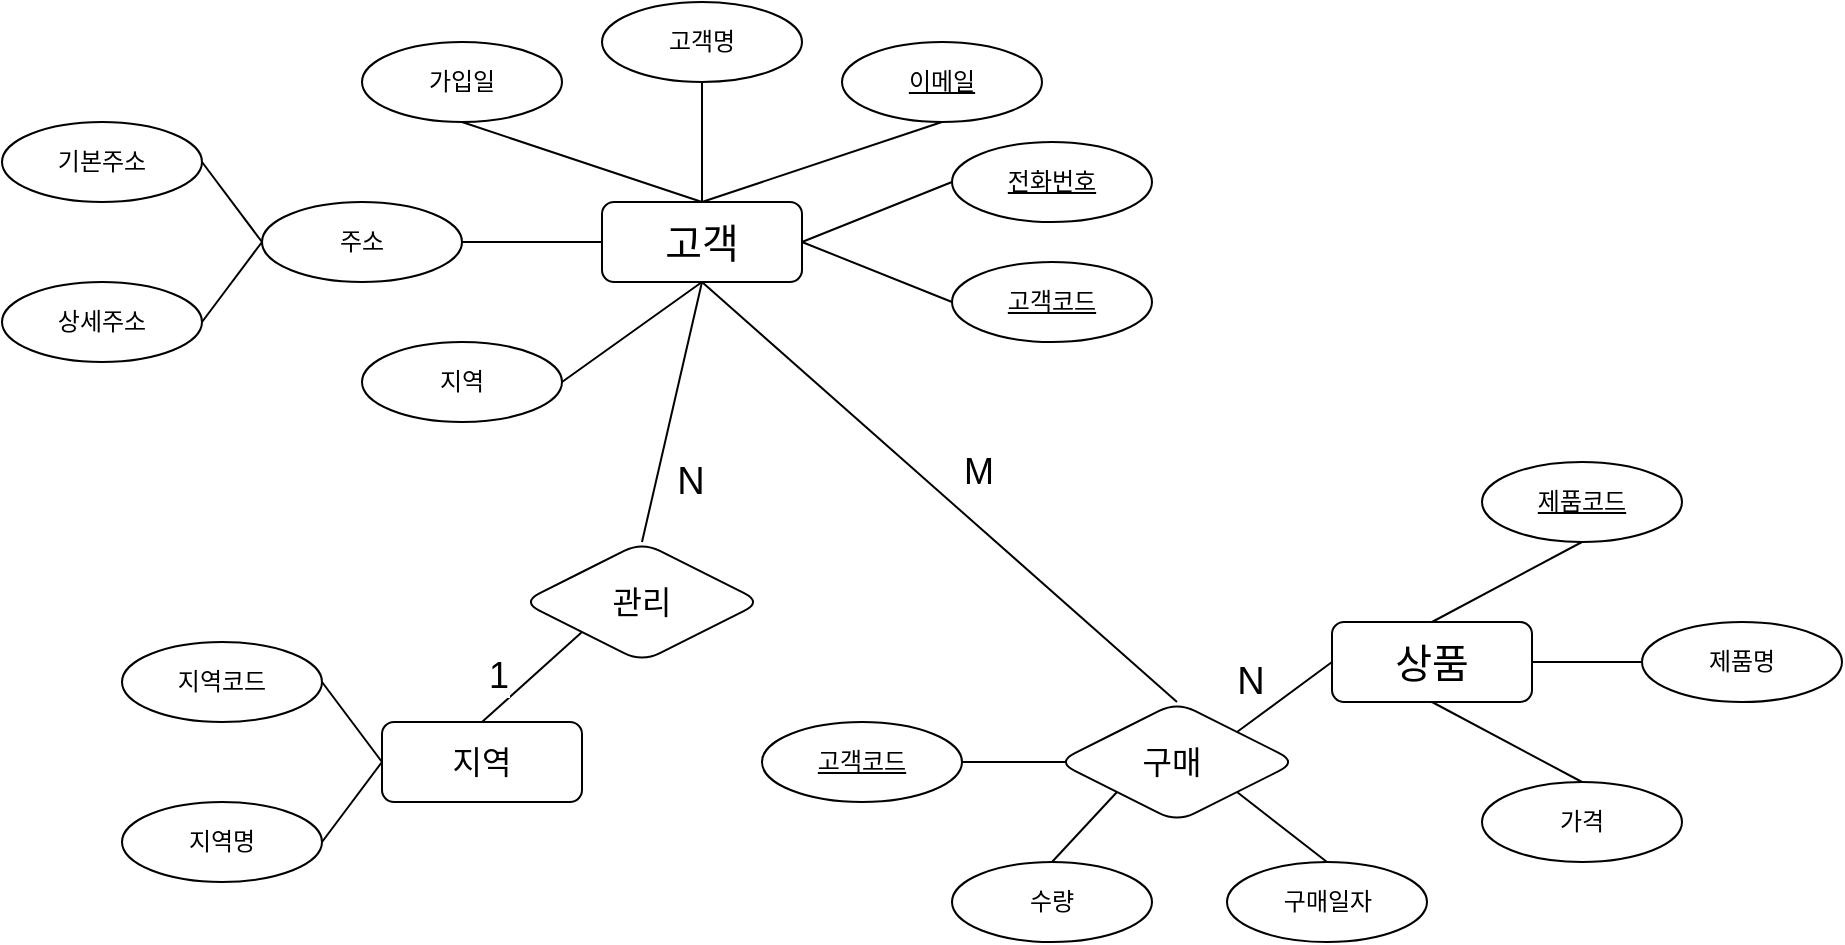 <mxfile version="24.2.1" type="github" pages="2">
  <diagram name="페이지-1" id="UVEq_qWep4c0KGpZ7eX5">
    <mxGraphModel dx="1949" dy="1103" grid="1" gridSize="10" guides="1" tooltips="1" connect="1" arrows="1" fold="1" page="0" pageScale="1" pageWidth="1169" pageHeight="827" math="0" shadow="0">
      <root>
        <mxCell id="0" />
        <mxCell id="1" parent="0" />
        <mxCell id="rw28BccEqNKZG3ZYOipv-1" value="고객" style="whiteSpace=wrap;html=1;align=center;fontSize=20;rounded=1;" vertex="1" parent="1">
          <mxGeometry x="-140" y="-60" width="100" height="40" as="geometry" />
        </mxCell>
        <mxCell id="rw28BccEqNKZG3ZYOipv-2" value="전화번호" style="ellipse;whiteSpace=wrap;html=1;align=center;fontStyle=4;rounded=1;" vertex="1" parent="1">
          <mxGeometry x="35" y="-90" width="100" height="40" as="geometry" />
        </mxCell>
        <mxCell id="rw28BccEqNKZG3ZYOipv-3" value="이메일" style="ellipse;whiteSpace=wrap;html=1;align=center;fontStyle=4;rounded=1;" vertex="1" parent="1">
          <mxGeometry x="-20" y="-140" width="100" height="40" as="geometry" />
        </mxCell>
        <mxCell id="rw28BccEqNKZG3ZYOipv-4" value="고객코드" style="ellipse;whiteSpace=wrap;html=1;align=center;fontStyle=4;rounded=1;" vertex="1" parent="1">
          <mxGeometry x="35" y="-30" width="100" height="40" as="geometry" />
        </mxCell>
        <mxCell id="rw28BccEqNKZG3ZYOipv-5" value="지역" style="ellipse;whiteSpace=wrap;html=1;align=center;rounded=1;" vertex="1" parent="1">
          <mxGeometry x="-260" y="10" width="100" height="40" as="geometry" />
        </mxCell>
        <mxCell id="rw28BccEqNKZG3ZYOipv-6" value="주소" style="ellipse;whiteSpace=wrap;html=1;align=center;rounded=1;" vertex="1" parent="1">
          <mxGeometry x="-310" y="-60" width="100" height="40" as="geometry" />
        </mxCell>
        <mxCell id="rw28BccEqNKZG3ZYOipv-7" value="고객명&lt;span style=&quot;color: rgba(0, 0, 0, 0); font-family: monospace; font-size: 0px; text-align: start; text-wrap: nowrap;&quot;&gt;%3CmxGraphModel%3E%3Croot%3E%3CmxCell%20id%3D%220%22%2F%3E%3CmxCell%20id%3D%221%22%20parent%3D%220%22%2F%3E%3CmxCell%20id%3D%222%22%20value%3D%22%EA%B3%A0%EA%B0%9D%EC%BD%94%EB%93%9C%22%20style%3D%22ellipse%3BwhiteSpace%3Dwrap%3Bhtml%3D1%3Balign%3Dcenter%3BfontStyle%3D4%3B%22%20vertex%3D%221%22%20parent%3D%221%22%3E%3CmxGeometry%20x%3D%22480%22%20y%3D%22320%22%20width%3D%22100%22%20height%3D%2240%22%20as%3D%22geometry%22%2F%3E%3C%2FmxCell%3E%3C%2Froot%3E%3C%2FmxGraphModel%3E&lt;/span&gt;" style="ellipse;whiteSpace=wrap;html=1;align=center;rounded=1;" vertex="1" parent="1">
          <mxGeometry x="-140" y="-160" width="100" height="40" as="geometry" />
        </mxCell>
        <mxCell id="rw28BccEqNKZG3ZYOipv-8" value="가입일" style="ellipse;whiteSpace=wrap;html=1;align=center;rounded=1;" vertex="1" parent="1">
          <mxGeometry x="-260" y="-140" width="100" height="40" as="geometry" />
        </mxCell>
        <mxCell id="rw28BccEqNKZG3ZYOipv-9" value="상세주소" style="ellipse;whiteSpace=wrap;html=1;align=center;rounded=1;" vertex="1" parent="1">
          <mxGeometry x="-440" y="-20" width="100" height="40" as="geometry" />
        </mxCell>
        <mxCell id="rw28BccEqNKZG3ZYOipv-10" value="기본주소" style="ellipse;whiteSpace=wrap;html=1;align=center;rounded=1;" vertex="1" parent="1">
          <mxGeometry x="-440" y="-100" width="100" height="40" as="geometry" />
        </mxCell>
        <mxCell id="rw28BccEqNKZG3ZYOipv-11" value="" style="endArrow=none;html=1;rounded=1;entryX=1;entryY=0.5;entryDx=0;entryDy=0;exitX=0;exitY=0.5;exitDx=0;exitDy=0;" edge="1" parent="1" source="rw28BccEqNKZG3ZYOipv-4" target="rw28BccEqNKZG3ZYOipv-1">
          <mxGeometry relative="1" as="geometry">
            <mxPoint x="-90" y="30" as="sourcePoint" />
            <mxPoint x="70" y="30" as="targetPoint" />
          </mxGeometry>
        </mxCell>
        <mxCell id="rw28BccEqNKZG3ZYOipv-12" value="" style="endArrow=none;html=1;rounded=1;entryX=1;entryY=0.5;entryDx=0;entryDy=0;exitX=0;exitY=0.5;exitDx=0;exitDy=0;" edge="1" parent="1" source="rw28BccEqNKZG3ZYOipv-2" target="rw28BccEqNKZG3ZYOipv-1">
          <mxGeometry relative="1" as="geometry">
            <mxPoint x="84" y="5" as="sourcePoint" />
            <mxPoint x="-40" y="-50" as="targetPoint" />
          </mxGeometry>
        </mxCell>
        <mxCell id="rw28BccEqNKZG3ZYOipv-13" value="" style="endArrow=none;html=1;rounded=1;entryX=0.5;entryY=0;entryDx=0;entryDy=0;exitX=0.5;exitY=1;exitDx=0;exitDy=0;" edge="1" parent="1" source="rw28BccEqNKZG3ZYOipv-3" target="rw28BccEqNKZG3ZYOipv-1">
          <mxGeometry relative="1" as="geometry">
            <mxPoint x="20" y="-72.5" as="sourcePoint" />
            <mxPoint x="-104" y="-127.5" as="targetPoint" />
          </mxGeometry>
        </mxCell>
        <mxCell id="rw28BccEqNKZG3ZYOipv-14" value="" style="endArrow=none;html=1;rounded=1;exitX=0.5;exitY=1;exitDx=0;exitDy=0;" edge="1" parent="1" source="rw28BccEqNKZG3ZYOipv-8">
          <mxGeometry relative="1" as="geometry">
            <mxPoint x="-194" y="-90" as="sourcePoint" />
            <mxPoint x="-90" y="-60" as="targetPoint" />
            <Array as="points" />
          </mxGeometry>
        </mxCell>
        <mxCell id="rw28BccEqNKZG3ZYOipv-15" value="" style="endArrow=none;html=1;rounded=1;entryX=0.5;entryY=0;entryDx=0;entryDy=0;" edge="1" parent="1" source="rw28BccEqNKZG3ZYOipv-7" target="rw28BccEqNKZG3ZYOipv-1">
          <mxGeometry relative="1" as="geometry">
            <mxPoint x="-154" y="-180" as="sourcePoint" />
            <mxPoint x="-180" y="-70" as="targetPoint" />
          </mxGeometry>
        </mxCell>
        <mxCell id="rw28BccEqNKZG3ZYOipv-16" value="" style="endArrow=none;html=1;rounded=1;exitX=0;exitY=0.5;exitDx=0;exitDy=0;entryX=1;entryY=0.5;entryDx=0;entryDy=0;" edge="1" parent="1" source="rw28BccEqNKZG3ZYOipv-6" target="rw28BccEqNKZG3ZYOipv-10">
          <mxGeometry relative="1" as="geometry">
            <mxPoint x="-289" y="40" as="sourcePoint" />
            <mxPoint x="-360" y="-66" as="targetPoint" />
          </mxGeometry>
        </mxCell>
        <mxCell id="rw28BccEqNKZG3ZYOipv-17" value="" style="endArrow=none;html=1;rounded=1;entryX=0;entryY=0.5;entryDx=0;entryDy=0;exitX=1;exitY=0.5;exitDx=0;exitDy=0;" edge="1" parent="1" source="rw28BccEqNKZG3ZYOipv-6" target="rw28BccEqNKZG3ZYOipv-1">
          <mxGeometry relative="1" as="geometry">
            <mxPoint x="55" y="76" as="sourcePoint" />
            <mxPoint x="-16" y="-30" as="targetPoint" />
          </mxGeometry>
        </mxCell>
        <mxCell id="rw28BccEqNKZG3ZYOipv-18" value="" style="endArrow=none;html=1;rounded=1;entryX=0.5;entryY=1;entryDx=0;entryDy=0;exitX=1;exitY=0.5;exitDx=0;exitDy=0;" edge="1" parent="1" source="rw28BccEqNKZG3ZYOipv-5" target="rw28BccEqNKZG3ZYOipv-1">
          <mxGeometry relative="1" as="geometry">
            <mxPoint x="-79" y="126" as="sourcePoint" />
            <mxPoint x="-150" y="20" as="targetPoint" />
          </mxGeometry>
        </mxCell>
        <mxCell id="rw28BccEqNKZG3ZYOipv-19" value="" style="endArrow=none;html=1;rounded=1;entryX=1;entryY=0.5;entryDx=0;entryDy=0;exitX=0;exitY=0.5;exitDx=0;exitDy=0;" edge="1" parent="1" source="rw28BccEqNKZG3ZYOipv-6" target="rw28BccEqNKZG3ZYOipv-9">
          <mxGeometry relative="1" as="geometry">
            <mxPoint x="-310" y="34" as="sourcePoint" />
            <mxPoint x="-358" as="targetPoint" />
          </mxGeometry>
        </mxCell>
        <mxCell id="rw28BccEqNKZG3ZYOipv-20" value="지역" style="whiteSpace=wrap;html=1;align=center;fontSize=16;rounded=1;" vertex="1" parent="1">
          <mxGeometry x="-250" y="200" width="100" height="40" as="geometry" />
        </mxCell>
        <mxCell id="rw28BccEqNKZG3ZYOipv-21" value="지역코드" style="ellipse;whiteSpace=wrap;html=1;align=center;rounded=1;" vertex="1" parent="1">
          <mxGeometry x="-380" y="160" width="100" height="40" as="geometry" />
        </mxCell>
        <mxCell id="rw28BccEqNKZG3ZYOipv-22" value="지역명" style="ellipse;whiteSpace=wrap;html=1;align=center;rounded=1;" vertex="1" parent="1">
          <mxGeometry x="-380" y="240" width="100" height="40" as="geometry" />
        </mxCell>
        <mxCell id="rw28BccEqNKZG3ZYOipv-23" value="상품" style="whiteSpace=wrap;html=1;align=center;fontSize=20;rounded=1;" vertex="1" parent="1">
          <mxGeometry x="225" y="150" width="100" height="40" as="geometry" />
        </mxCell>
        <mxCell id="rw28BccEqNKZG3ZYOipv-24" value="" style="endArrow=none;html=1;rounded=1;exitX=0;exitY=0.5;exitDx=0;exitDy=0;entryX=1;entryY=0.5;entryDx=0;entryDy=0;" edge="1" parent="1" source="rw28BccEqNKZG3ZYOipv-20" target="rw28BccEqNKZG3ZYOipv-22">
          <mxGeometry relative="1" as="geometry">
            <mxPoint x="-286" y="105" as="sourcePoint" />
            <mxPoint x="-339" y="72" as="targetPoint" />
          </mxGeometry>
        </mxCell>
        <mxCell id="rw28BccEqNKZG3ZYOipv-25" value="" style="endArrow=none;html=1;rounded=1;exitX=0;exitY=0.5;exitDx=0;exitDy=0;entryX=1;entryY=0.5;entryDx=0;entryDy=0;" edge="1" parent="1" source="rw28BccEqNKZG3ZYOipv-20" target="rw28BccEqNKZG3ZYOipv-21">
          <mxGeometry relative="1" as="geometry">
            <mxPoint x="-219.5" y="245" as="sourcePoint" />
            <mxPoint x="-272.5" y="212" as="targetPoint" />
          </mxGeometry>
        </mxCell>
        <mxCell id="rw28BccEqNKZG3ZYOipv-26" value="제품코드" style="ellipse;whiteSpace=wrap;html=1;align=center;fontStyle=4;rounded=1;" vertex="1" parent="1">
          <mxGeometry x="300" y="70" width="100" height="40" as="geometry" />
        </mxCell>
        <mxCell id="rw28BccEqNKZG3ZYOipv-27" value="가격" style="ellipse;whiteSpace=wrap;html=1;align=center;rounded=1;" vertex="1" parent="1">
          <mxGeometry x="300" y="230" width="100" height="40" as="geometry" />
        </mxCell>
        <mxCell id="rw28BccEqNKZG3ZYOipv-28" value="제품명" style="ellipse;whiteSpace=wrap;html=1;align=center;rounded=1;" vertex="1" parent="1">
          <mxGeometry x="380" y="150" width="100" height="40" as="geometry" />
        </mxCell>
        <mxCell id="rw28BccEqNKZG3ZYOipv-29" value="" style="endArrow=none;html=1;rounded=1;entryX=0.5;entryY=0;entryDx=0;entryDy=0;exitX=0.5;exitY=1;exitDx=0;exitDy=0;" edge="1" parent="1" source="rw28BccEqNKZG3ZYOipv-26" target="rw28BccEqNKZG3ZYOipv-23">
          <mxGeometry relative="1" as="geometry">
            <mxPoint x="60" y="-36" as="sourcePoint" />
            <mxPoint x="-26" y="-20" as="targetPoint" />
          </mxGeometry>
        </mxCell>
        <mxCell id="rw28BccEqNKZG3ZYOipv-30" value="" style="endArrow=none;html=1;rounded=1;exitX=0.5;exitY=1;exitDx=0;exitDy=0;entryX=0.5;entryY=0;entryDx=0;entryDy=0;" edge="1" parent="1" source="rw28BccEqNKZG3ZYOipv-23" target="rw28BccEqNKZG3ZYOipv-27">
          <mxGeometry relative="1" as="geometry">
            <mxPoint x="70" y="-26" as="sourcePoint" />
            <mxPoint x="-16" y="-10" as="targetPoint" />
          </mxGeometry>
        </mxCell>
        <mxCell id="rw28BccEqNKZG3ZYOipv-31" value="" style="endArrow=none;html=1;rounded=1;entryX=1;entryY=0.5;entryDx=0;entryDy=0;exitX=0;exitY=0.5;exitDx=0;exitDy=0;" edge="1" parent="1" source="rw28BccEqNKZG3ZYOipv-28" target="rw28BccEqNKZG3ZYOipv-23">
          <mxGeometry relative="1" as="geometry">
            <mxPoint x="166" y="52" as="sourcePoint" />
            <mxPoint x="80" y="68" as="targetPoint" />
          </mxGeometry>
        </mxCell>
        <mxCell id="rw28BccEqNKZG3ZYOipv-32" value="구매&lt;span style=&quot;white-space: pre; font-size: 16px;&quot;&gt;&#x9;&lt;/span&gt;" style="shape=rhombus;perimeter=rhombusPerimeter;whiteSpace=wrap;html=1;align=center;fontSize=16;rounded=1;" vertex="1" parent="1">
          <mxGeometry x="87.5" y="190" width="120" height="60" as="geometry" />
        </mxCell>
        <mxCell id="rw28BccEqNKZG3ZYOipv-33" value="구매일자" style="ellipse;whiteSpace=wrap;html=1;align=center;rounded=1;" vertex="1" parent="1">
          <mxGeometry x="172.5" y="270" width="100" height="40" as="geometry" />
        </mxCell>
        <mxCell id="rw28BccEqNKZG3ZYOipv-34" value="수량" style="ellipse;whiteSpace=wrap;html=1;align=center;rounded=1;" vertex="1" parent="1">
          <mxGeometry x="35" y="270" width="100" height="40" as="geometry" />
        </mxCell>
        <mxCell id="rw28BccEqNKZG3ZYOipv-35" value="" style="endArrow=none;html=1;rounded=1;entryX=1;entryY=1;entryDx=0;entryDy=0;" edge="1" parent="1" target="rw28BccEqNKZG3ZYOipv-32">
          <mxGeometry relative="1" as="geometry">
            <mxPoint x="222.5" y="270" as="sourcePoint" />
            <mxPoint x="6.5" y="100" as="targetPoint" />
          </mxGeometry>
        </mxCell>
        <mxCell id="rw28BccEqNKZG3ZYOipv-36" value="" style="endArrow=none;html=1;rounded=1;entryX=0;entryY=1;entryDx=0;entryDy=0;exitX=0.5;exitY=0;exitDx=0;exitDy=0;" edge="1" parent="1" source="rw28BccEqNKZG3ZYOipv-34" target="rw28BccEqNKZG3ZYOipv-32">
          <mxGeometry relative="1" as="geometry">
            <mxPoint x="-52.5" y="180" as="sourcePoint" />
            <mxPoint x="16.5" y="110" as="targetPoint" />
          </mxGeometry>
        </mxCell>
        <mxCell id="rw28BccEqNKZG3ZYOipv-37" value="" style="endArrow=none;html=1;rounded=1;entryX=0;entryY=0.5;entryDx=0;entryDy=0;exitX=1;exitY=0;exitDx=0;exitDy=0;" edge="1" parent="1" source="rw28BccEqNKZG3ZYOipv-32" target="rw28BccEqNKZG3ZYOipv-23">
          <mxGeometry relative="1" as="geometry">
            <mxPoint x="-170" y="70" as="sourcePoint" />
            <mxPoint x="-101" as="targetPoint" />
            <Array as="points" />
          </mxGeometry>
        </mxCell>
        <mxCell id="rw28BccEqNKZG3ZYOipv-38" value="N" style="edgeLabel;html=1;align=center;verticalAlign=middle;resizable=0;points=[];fontSize=19;rounded=1;" vertex="1" connectable="0" parent="rw28BccEqNKZG3ZYOipv-37">
          <mxGeometry x="0.007" y="-3" relative="1" as="geometry">
            <mxPoint x="-19" y="-10" as="offset" />
          </mxGeometry>
        </mxCell>
        <mxCell id="rw28BccEqNKZG3ZYOipv-39" value="" style="endArrow=none;html=1;rounded=1;entryX=0.5;entryY=1;entryDx=0;entryDy=0;exitX=0.5;exitY=0;exitDx=0;exitDy=0;" edge="1" parent="1" source="rw28BccEqNKZG3ZYOipv-32" target="rw28BccEqNKZG3ZYOipv-1">
          <mxGeometry relative="1" as="geometry">
            <mxPoint x="100" y="180" as="sourcePoint" />
            <mxPoint x="-101" as="targetPoint" />
          </mxGeometry>
        </mxCell>
        <mxCell id="rw28BccEqNKZG3ZYOipv-40" value="M" style="edgeLabel;html=1;align=center;verticalAlign=middle;resizable=0;points=[];fontSize=18;rounded=1;" vertex="1" connectable="0" parent="rw28BccEqNKZG3ZYOipv-39">
          <mxGeometry x="-0.153" y="-1" relative="1" as="geometry">
            <mxPoint y="-25" as="offset" />
          </mxGeometry>
        </mxCell>
        <mxCell id="rw28BccEqNKZG3ZYOipv-41" value="고객코드" style="ellipse;whiteSpace=wrap;html=1;align=center;fontStyle=4;rounded=1;" vertex="1" parent="1">
          <mxGeometry x="-60" y="200" width="100" height="40" as="geometry" />
        </mxCell>
        <mxCell id="rw28BccEqNKZG3ZYOipv-42" value="" style="endArrow=none;html=1;rounded=1;entryX=1;entryY=0.5;entryDx=0;entryDy=0;exitX=0.034;exitY=0.499;exitDx=0;exitDy=0;exitPerimeter=0;" edge="1" parent="1" source="rw28BccEqNKZG3ZYOipv-32" target="rw28BccEqNKZG3ZYOipv-41">
          <mxGeometry relative="1" as="geometry">
            <mxPoint x="147.5" y="200" as="sourcePoint" />
            <mxPoint x="81.5" y="100" as="targetPoint" />
            <Array as="points">
              <mxPoint x="70" y="220" />
            </Array>
          </mxGeometry>
        </mxCell>
        <mxCell id="rw28BccEqNKZG3ZYOipv-43" value="관리" style="shape=rhombus;perimeter=rhombusPerimeter;whiteSpace=wrap;html=1;align=center;fontSize=16;rounded=1;" vertex="1" parent="1">
          <mxGeometry x="-180" y="110" width="120" height="60" as="geometry" />
        </mxCell>
        <mxCell id="rw28BccEqNKZG3ZYOipv-44" value="" style="endArrow=none;html=1;rounded=1;exitX=0;exitY=1;exitDx=0;exitDy=0;entryX=0.5;entryY=0;entryDx=0;entryDy=0;" edge="1" parent="1" source="rw28BccEqNKZG3ZYOipv-43" target="rw28BccEqNKZG3ZYOipv-20">
          <mxGeometry relative="1" as="geometry">
            <mxPoint x="-226" y="255" as="sourcePoint" />
            <mxPoint x="-256" y="235" as="targetPoint" />
          </mxGeometry>
        </mxCell>
        <mxCell id="rw28BccEqNKZG3ZYOipv-45" value="1" style="edgeLabel;html=1;align=center;verticalAlign=middle;resizable=0;points=[];fontSize=18;rounded=1;" vertex="1" connectable="0" parent="rw28BccEqNKZG3ZYOipv-44">
          <mxGeometry x="-0.074" y="1" relative="1" as="geometry">
            <mxPoint x="-20" as="offset" />
          </mxGeometry>
        </mxCell>
        <mxCell id="rw28BccEqNKZG3ZYOipv-46" value="" style="endArrow=none;html=1;rounded=1;exitX=0.5;exitY=0;exitDx=0;exitDy=0;entryX=0.5;entryY=1;entryDx=0;entryDy=0;" edge="1" parent="1" source="rw28BccEqNKZG3ZYOipv-43" target="rw28BccEqNKZG3ZYOipv-1">
          <mxGeometry relative="1" as="geometry">
            <mxPoint x="-216" y="265" as="sourcePoint" />
            <mxPoint x="-246" y="245" as="targetPoint" />
          </mxGeometry>
        </mxCell>
        <mxCell id="rw28BccEqNKZG3ZYOipv-47" value="N" style="edgeLabel;html=1;align=center;verticalAlign=middle;resizable=0;points=[];fontSize=19;rounded=1;" vertex="1" connectable="0" parent="1">
          <mxGeometry x="159.998" y="140.005" as="geometry">
            <mxPoint x="-256" y="-60" as="offset" />
          </mxGeometry>
        </mxCell>
      </root>
    </mxGraphModel>
  </diagram>
  <diagram id="T2_cPlrpPIn90nVImykJ" name="페이지-2">
    <mxGraphModel dx="2019" dy="843" grid="1" gridSize="10" guides="1" tooltips="1" connect="1" arrows="1" fold="1" page="0" pageScale="1" pageWidth="1169" pageHeight="827" math="0" shadow="0">
      <root>
        <mxCell id="0" />
        <mxCell id="1" parent="0" />
        <mxCell id="D-gZZ9_TKAT3BOh9zL9Q-1" value="고객" style="shape=table;startSize=30;container=1;collapsible=1;childLayout=tableLayout;fixedRows=1;rowLines=0;fontStyle=1;align=center;resizeLast=1;html=1;rounded=1;" parent="1" vertex="1">
          <mxGeometry x="-280" width="180" height="270" as="geometry" />
        </mxCell>
        <mxCell id="D-gZZ9_TKAT3BOh9zL9Q-2" value="" style="shape=tableRow;horizontal=0;startSize=0;swimlaneHead=0;swimlaneBody=0;fillColor=none;collapsible=0;dropTarget=0;points=[[0,0.5],[1,0.5]];portConstraint=eastwest;top=0;left=0;right=0;bottom=1;rounded=1;" parent="D-gZZ9_TKAT3BOh9zL9Q-1" vertex="1">
          <mxGeometry y="30" width="180" height="30" as="geometry" />
        </mxCell>
        <mxCell id="D-gZZ9_TKAT3BOh9zL9Q-3" value="PK" style="shape=partialRectangle;connectable=0;fillColor=none;top=0;left=0;bottom=0;right=0;fontStyle=1;overflow=hidden;whiteSpace=wrap;html=1;rounded=1;" parent="D-gZZ9_TKAT3BOh9zL9Q-2" vertex="1">
          <mxGeometry width="30" height="30" as="geometry">
            <mxRectangle width="30" height="30" as="alternateBounds" />
          </mxGeometry>
        </mxCell>
        <mxCell id="D-gZZ9_TKAT3BOh9zL9Q-4" value="고객코드" style="shape=partialRectangle;connectable=0;fillColor=none;top=0;left=0;bottom=0;right=0;align=left;spacingLeft=6;fontStyle=5;overflow=hidden;whiteSpace=wrap;html=1;rounded=1;" parent="D-gZZ9_TKAT3BOh9zL9Q-2" vertex="1">
          <mxGeometry x="30" width="150" height="30" as="geometry">
            <mxRectangle width="150" height="30" as="alternateBounds" />
          </mxGeometry>
        </mxCell>
        <mxCell id="ZUdaNg8DSgCdI9JfHuR5-1" value="" style="shape=tableRow;horizontal=0;startSize=0;swimlaneHead=0;swimlaneBody=0;fillColor=none;collapsible=0;dropTarget=0;points=[[0,0.5],[1,0.5]];portConstraint=eastwest;top=0;left=0;right=0;bottom=1;rounded=1;" parent="D-gZZ9_TKAT3BOh9zL9Q-1" vertex="1">
          <mxGeometry y="60" width="180" height="30" as="geometry" />
        </mxCell>
        <mxCell id="ZUdaNg8DSgCdI9JfHuR5-2" value="FK" style="shape=partialRectangle;connectable=0;fillColor=none;top=0;left=0;bottom=0;right=0;fontStyle=1;overflow=hidden;whiteSpace=wrap;html=1;rounded=1;" parent="ZUdaNg8DSgCdI9JfHuR5-1" vertex="1">
          <mxGeometry width="30" height="30" as="geometry">
            <mxRectangle width="30" height="30" as="alternateBounds" />
          </mxGeometry>
        </mxCell>
        <mxCell id="ZUdaNg8DSgCdI9JfHuR5-3" value="지역코드" style="shape=partialRectangle;connectable=0;fillColor=none;top=0;left=0;bottom=0;right=0;align=left;spacingLeft=6;fontStyle=5;overflow=hidden;whiteSpace=wrap;html=1;rounded=1;" parent="ZUdaNg8DSgCdI9JfHuR5-1" vertex="1">
          <mxGeometry x="30" width="150" height="30" as="geometry">
            <mxRectangle width="150" height="30" as="alternateBounds" />
          </mxGeometry>
        </mxCell>
        <mxCell id="D-gZZ9_TKAT3BOh9zL9Q-5" value="" style="shape=tableRow;horizontal=0;startSize=0;swimlaneHead=0;swimlaneBody=0;fillColor=none;collapsible=0;dropTarget=0;points=[[0,0.5],[1,0.5]];portConstraint=eastwest;top=0;left=0;right=0;bottom=0;rounded=1;" parent="D-gZZ9_TKAT3BOh9zL9Q-1" vertex="1">
          <mxGeometry y="90" width="180" height="30" as="geometry" />
        </mxCell>
        <mxCell id="D-gZZ9_TKAT3BOh9zL9Q-6" value="" style="shape=partialRectangle;connectable=0;fillColor=none;top=0;left=0;bottom=0;right=0;editable=1;overflow=hidden;whiteSpace=wrap;html=1;rounded=1;" parent="D-gZZ9_TKAT3BOh9zL9Q-5" vertex="1">
          <mxGeometry width="30" height="30" as="geometry">
            <mxRectangle width="30" height="30" as="alternateBounds" />
          </mxGeometry>
        </mxCell>
        <mxCell id="D-gZZ9_TKAT3BOh9zL9Q-7" value="고객이름" style="shape=partialRectangle;connectable=0;fillColor=none;top=0;left=0;bottom=0;right=0;align=left;spacingLeft=6;overflow=hidden;whiteSpace=wrap;html=1;rounded=1;" parent="D-gZZ9_TKAT3BOh9zL9Q-5" vertex="1">
          <mxGeometry x="30" width="150" height="30" as="geometry">
            <mxRectangle width="150" height="30" as="alternateBounds" />
          </mxGeometry>
        </mxCell>
        <mxCell id="D-gZZ9_TKAT3BOh9zL9Q-8" value="" style="shape=tableRow;horizontal=0;startSize=0;swimlaneHead=0;swimlaneBody=0;fillColor=none;collapsible=0;dropTarget=0;points=[[0,0.5],[1,0.5]];portConstraint=eastwest;top=0;left=0;right=0;bottom=0;rounded=1;" parent="D-gZZ9_TKAT3BOh9zL9Q-1" vertex="1">
          <mxGeometry y="120" width="180" height="30" as="geometry" />
        </mxCell>
        <mxCell id="D-gZZ9_TKAT3BOh9zL9Q-9" value="" style="shape=partialRectangle;connectable=0;fillColor=none;top=0;left=0;bottom=0;right=0;editable=1;overflow=hidden;whiteSpace=wrap;html=1;rounded=1;" parent="D-gZZ9_TKAT3BOh9zL9Q-8" vertex="1">
          <mxGeometry width="30" height="30" as="geometry">
            <mxRectangle width="30" height="30" as="alternateBounds" />
          </mxGeometry>
        </mxCell>
        <mxCell id="D-gZZ9_TKAT3BOh9zL9Q-10" value="전화번호" style="shape=partialRectangle;connectable=0;fillColor=none;top=0;left=0;bottom=0;right=0;align=left;spacingLeft=6;overflow=hidden;whiteSpace=wrap;html=1;rounded=1;" parent="D-gZZ9_TKAT3BOh9zL9Q-8" vertex="1">
          <mxGeometry x="30" width="150" height="30" as="geometry">
            <mxRectangle width="150" height="30" as="alternateBounds" />
          </mxGeometry>
        </mxCell>
        <mxCell id="D-gZZ9_TKAT3BOh9zL9Q-11" value="" style="shape=tableRow;horizontal=0;startSize=0;swimlaneHead=0;swimlaneBody=0;fillColor=none;collapsible=0;dropTarget=0;points=[[0,0.5],[1,0.5]];portConstraint=eastwest;top=0;left=0;right=0;bottom=0;rounded=1;" parent="D-gZZ9_TKAT3BOh9zL9Q-1" vertex="1">
          <mxGeometry y="150" width="180" height="30" as="geometry" />
        </mxCell>
        <mxCell id="D-gZZ9_TKAT3BOh9zL9Q-12" value="" style="shape=partialRectangle;connectable=0;fillColor=none;top=0;left=0;bottom=0;right=0;editable=1;overflow=hidden;whiteSpace=wrap;html=1;rounded=1;" parent="D-gZZ9_TKAT3BOh9zL9Q-11" vertex="1">
          <mxGeometry width="30" height="30" as="geometry">
            <mxRectangle width="30" height="30" as="alternateBounds" />
          </mxGeometry>
        </mxCell>
        <mxCell id="D-gZZ9_TKAT3BOh9zL9Q-13" value="이메일" style="shape=partialRectangle;connectable=0;fillColor=none;top=0;left=0;bottom=0;right=0;align=left;spacingLeft=6;overflow=hidden;whiteSpace=wrap;html=1;rounded=1;" parent="D-gZZ9_TKAT3BOh9zL9Q-11" vertex="1">
          <mxGeometry x="30" width="150" height="30" as="geometry">
            <mxRectangle width="150" height="30" as="alternateBounds" />
          </mxGeometry>
        </mxCell>
        <mxCell id="D-gZZ9_TKAT3BOh9zL9Q-53" value="" style="shape=tableRow;horizontal=0;startSize=0;swimlaneHead=0;swimlaneBody=0;fillColor=none;collapsible=0;dropTarget=0;points=[[0,0.5],[1,0.5]];portConstraint=eastwest;top=0;left=0;right=0;bottom=0;rounded=1;" parent="D-gZZ9_TKAT3BOh9zL9Q-1" vertex="1">
          <mxGeometry y="180" width="180" height="30" as="geometry" />
        </mxCell>
        <mxCell id="D-gZZ9_TKAT3BOh9zL9Q-54" value="" style="shape=partialRectangle;connectable=0;fillColor=none;top=0;left=0;bottom=0;right=0;editable=1;overflow=hidden;whiteSpace=wrap;html=1;rounded=1;" parent="D-gZZ9_TKAT3BOh9zL9Q-53" vertex="1">
          <mxGeometry width="30" height="30" as="geometry">
            <mxRectangle width="30" height="30" as="alternateBounds" />
          </mxGeometry>
        </mxCell>
        <mxCell id="D-gZZ9_TKAT3BOh9zL9Q-55" value="기본주소" style="shape=partialRectangle;connectable=0;fillColor=none;top=0;left=0;bottom=0;right=0;align=left;spacingLeft=6;overflow=hidden;whiteSpace=wrap;html=1;rounded=1;" parent="D-gZZ9_TKAT3BOh9zL9Q-53" vertex="1">
          <mxGeometry x="30" width="150" height="30" as="geometry">
            <mxRectangle width="150" height="30" as="alternateBounds" />
          </mxGeometry>
        </mxCell>
        <mxCell id="D-gZZ9_TKAT3BOh9zL9Q-56" value="" style="shape=tableRow;horizontal=0;startSize=0;swimlaneHead=0;swimlaneBody=0;fillColor=none;collapsible=0;dropTarget=0;points=[[0,0.5],[1,0.5]];portConstraint=eastwest;top=0;left=0;right=0;bottom=0;rounded=1;" parent="D-gZZ9_TKAT3BOh9zL9Q-1" vertex="1">
          <mxGeometry y="210" width="180" height="30" as="geometry" />
        </mxCell>
        <mxCell id="D-gZZ9_TKAT3BOh9zL9Q-57" value="" style="shape=partialRectangle;connectable=0;fillColor=none;top=0;left=0;bottom=0;right=0;editable=1;overflow=hidden;whiteSpace=wrap;html=1;rounded=1;" parent="D-gZZ9_TKAT3BOh9zL9Q-56" vertex="1">
          <mxGeometry width="30" height="30" as="geometry">
            <mxRectangle width="30" height="30" as="alternateBounds" />
          </mxGeometry>
        </mxCell>
        <mxCell id="D-gZZ9_TKAT3BOh9zL9Q-58" value="상세주소" style="shape=partialRectangle;connectable=0;fillColor=none;top=0;left=0;bottom=0;right=0;align=left;spacingLeft=6;overflow=hidden;whiteSpace=wrap;html=1;rounded=1;" parent="D-gZZ9_TKAT3BOh9zL9Q-56" vertex="1">
          <mxGeometry x="30" width="150" height="30" as="geometry">
            <mxRectangle width="150" height="30" as="alternateBounds" />
          </mxGeometry>
        </mxCell>
        <mxCell id="D-gZZ9_TKAT3BOh9zL9Q-59" value="" style="shape=tableRow;horizontal=0;startSize=0;swimlaneHead=0;swimlaneBody=0;fillColor=none;collapsible=0;dropTarget=0;points=[[0,0.5],[1,0.5]];portConstraint=eastwest;top=0;left=0;right=0;bottom=0;rounded=1;" parent="D-gZZ9_TKAT3BOh9zL9Q-1" vertex="1">
          <mxGeometry y="240" width="180" height="30" as="geometry" />
        </mxCell>
        <mxCell id="D-gZZ9_TKAT3BOh9zL9Q-60" value="" style="shape=partialRectangle;connectable=0;fillColor=none;top=0;left=0;bottom=0;right=0;editable=1;overflow=hidden;whiteSpace=wrap;html=1;rounded=1;" parent="D-gZZ9_TKAT3BOh9zL9Q-59" vertex="1">
          <mxGeometry width="30" height="30" as="geometry">
            <mxRectangle width="30" height="30" as="alternateBounds" />
          </mxGeometry>
        </mxCell>
        <mxCell id="D-gZZ9_TKAT3BOh9zL9Q-61" value="가입일" style="shape=partialRectangle;connectable=0;fillColor=none;top=0;left=0;bottom=0;right=0;align=left;spacingLeft=6;overflow=hidden;whiteSpace=wrap;html=1;rounded=1;" parent="D-gZZ9_TKAT3BOh9zL9Q-59" vertex="1">
          <mxGeometry x="30" width="150" height="30" as="geometry">
            <mxRectangle width="150" height="30" as="alternateBounds" />
          </mxGeometry>
        </mxCell>
        <mxCell id="D-gZZ9_TKAT3BOh9zL9Q-14" value="구매" style="shape=table;startSize=30;container=1;collapsible=1;childLayout=tableLayout;fixedRows=1;rowLines=0;fontStyle=1;align=center;resizeLast=1;html=1;rounded=1;" parent="1" vertex="1">
          <mxGeometry x="30" width="180" height="180" as="geometry" />
        </mxCell>
        <mxCell id="D-gZZ9_TKAT3BOh9zL9Q-15" value="" style="shape=tableRow;horizontal=0;startSize=0;swimlaneHead=0;swimlaneBody=0;fillColor=none;collapsible=0;dropTarget=0;points=[[0,0.5],[1,0.5]];portConstraint=eastwest;top=0;left=0;right=0;bottom=1;rounded=1;" parent="D-gZZ9_TKAT3BOh9zL9Q-14" vertex="1">
          <mxGeometry y="30" width="180" height="30" as="geometry" />
        </mxCell>
        <mxCell id="D-gZZ9_TKAT3BOh9zL9Q-16" value="PK" style="shape=partialRectangle;connectable=0;fillColor=none;top=0;left=0;bottom=0;right=0;fontStyle=1;overflow=hidden;whiteSpace=wrap;html=1;rounded=1;" parent="D-gZZ9_TKAT3BOh9zL9Q-15" vertex="1">
          <mxGeometry width="30" height="30" as="geometry">
            <mxRectangle width="30" height="30" as="alternateBounds" />
          </mxGeometry>
        </mxCell>
        <mxCell id="D-gZZ9_TKAT3BOh9zL9Q-17" value="구매번호" style="shape=partialRectangle;connectable=0;fillColor=none;top=0;left=0;bottom=0;right=0;align=left;spacingLeft=6;fontStyle=5;overflow=hidden;whiteSpace=wrap;html=1;rounded=1;" parent="D-gZZ9_TKAT3BOh9zL9Q-15" vertex="1">
          <mxGeometry x="30" width="150" height="30" as="geometry">
            <mxRectangle width="150" height="30" as="alternateBounds" />
          </mxGeometry>
        </mxCell>
        <mxCell id="D-gZZ9_TKAT3BOh9zL9Q-75" value="" style="shape=tableRow;horizontal=0;startSize=0;swimlaneHead=0;swimlaneBody=0;fillColor=none;collapsible=0;dropTarget=0;points=[[0,0.5],[1,0.5]];portConstraint=eastwest;top=0;left=0;right=0;bottom=1;rounded=1;" parent="D-gZZ9_TKAT3BOh9zL9Q-14" vertex="1">
          <mxGeometry y="60" width="180" height="30" as="geometry" />
        </mxCell>
        <mxCell id="D-gZZ9_TKAT3BOh9zL9Q-76" value="FK" style="shape=partialRectangle;connectable=0;fillColor=none;top=0;left=0;bottom=0;right=0;fontStyle=1;overflow=hidden;whiteSpace=wrap;html=1;rounded=1;" parent="D-gZZ9_TKAT3BOh9zL9Q-75" vertex="1">
          <mxGeometry width="30" height="30" as="geometry">
            <mxRectangle width="30" height="30" as="alternateBounds" />
          </mxGeometry>
        </mxCell>
        <mxCell id="D-gZZ9_TKAT3BOh9zL9Q-77" value="구매번호" style="shape=partialRectangle;connectable=0;fillColor=none;top=0;left=0;bottom=0;right=0;align=left;spacingLeft=6;fontStyle=5;overflow=hidden;whiteSpace=wrap;html=1;rounded=1;" parent="D-gZZ9_TKAT3BOh9zL9Q-75" vertex="1">
          <mxGeometry x="30" width="150" height="30" as="geometry">
            <mxRectangle width="150" height="30" as="alternateBounds" />
          </mxGeometry>
        </mxCell>
        <mxCell id="D-gZZ9_TKAT3BOh9zL9Q-91" value="" style="shape=tableRow;horizontal=0;startSize=0;swimlaneHead=0;swimlaneBody=0;fillColor=none;collapsible=0;dropTarget=0;points=[[0,0.5],[1,0.5]];portConstraint=eastwest;top=0;left=0;right=0;bottom=1;rounded=1;" parent="D-gZZ9_TKAT3BOh9zL9Q-14" vertex="1">
          <mxGeometry y="90" width="180" height="30" as="geometry" />
        </mxCell>
        <mxCell id="D-gZZ9_TKAT3BOh9zL9Q-92" value="FK" style="shape=partialRectangle;connectable=0;fillColor=none;top=0;left=0;bottom=0;right=0;fontStyle=1;overflow=hidden;whiteSpace=wrap;html=1;rounded=1;" parent="D-gZZ9_TKAT3BOh9zL9Q-91" vertex="1">
          <mxGeometry width="30" height="30" as="geometry">
            <mxRectangle width="30" height="30" as="alternateBounds" />
          </mxGeometry>
        </mxCell>
        <mxCell id="D-gZZ9_TKAT3BOh9zL9Q-93" value="제품코드" style="shape=partialRectangle;connectable=0;fillColor=none;top=0;left=0;bottom=0;right=0;align=left;spacingLeft=6;fontStyle=5;overflow=hidden;whiteSpace=wrap;html=1;rounded=1;" parent="D-gZZ9_TKAT3BOh9zL9Q-91" vertex="1">
          <mxGeometry x="30" width="150" height="30" as="geometry">
            <mxRectangle width="150" height="30" as="alternateBounds" />
          </mxGeometry>
        </mxCell>
        <mxCell id="D-gZZ9_TKAT3BOh9zL9Q-18" value="" style="shape=tableRow;horizontal=0;startSize=0;swimlaneHead=0;swimlaneBody=0;fillColor=none;collapsible=0;dropTarget=0;points=[[0,0.5],[1,0.5]];portConstraint=eastwest;top=0;left=0;right=0;bottom=0;rounded=1;" parent="D-gZZ9_TKAT3BOh9zL9Q-14" vertex="1">
          <mxGeometry y="120" width="180" height="30" as="geometry" />
        </mxCell>
        <mxCell id="D-gZZ9_TKAT3BOh9zL9Q-19" value="" style="shape=partialRectangle;connectable=0;fillColor=none;top=0;left=0;bottom=0;right=0;editable=1;overflow=hidden;whiteSpace=wrap;html=1;rounded=1;" parent="D-gZZ9_TKAT3BOh9zL9Q-18" vertex="1">
          <mxGeometry width="30" height="30" as="geometry">
            <mxRectangle width="30" height="30" as="alternateBounds" />
          </mxGeometry>
        </mxCell>
        <mxCell id="D-gZZ9_TKAT3BOh9zL9Q-20" value="수량" style="shape=partialRectangle;connectable=0;fillColor=none;top=0;left=0;bottom=0;right=0;align=left;spacingLeft=6;overflow=hidden;whiteSpace=wrap;html=1;rounded=1;" parent="D-gZZ9_TKAT3BOh9zL9Q-18" vertex="1">
          <mxGeometry x="30" width="150" height="30" as="geometry">
            <mxRectangle width="150" height="30" as="alternateBounds" />
          </mxGeometry>
        </mxCell>
        <mxCell id="D-gZZ9_TKAT3BOh9zL9Q-21" value="" style="shape=tableRow;horizontal=0;startSize=0;swimlaneHead=0;swimlaneBody=0;fillColor=none;collapsible=0;dropTarget=0;points=[[0,0.5],[1,0.5]];portConstraint=eastwest;top=0;left=0;right=0;bottom=0;rounded=1;" parent="D-gZZ9_TKAT3BOh9zL9Q-14" vertex="1">
          <mxGeometry y="150" width="180" height="30" as="geometry" />
        </mxCell>
        <mxCell id="D-gZZ9_TKAT3BOh9zL9Q-22" value="" style="shape=partialRectangle;connectable=0;fillColor=none;top=0;left=0;bottom=0;right=0;editable=1;overflow=hidden;whiteSpace=wrap;html=1;rounded=1;" parent="D-gZZ9_TKAT3BOh9zL9Q-21" vertex="1">
          <mxGeometry width="30" height="30" as="geometry">
            <mxRectangle width="30" height="30" as="alternateBounds" />
          </mxGeometry>
        </mxCell>
        <mxCell id="D-gZZ9_TKAT3BOh9zL9Q-23" value="구매일자" style="shape=partialRectangle;connectable=0;fillColor=none;top=0;left=0;bottom=0;right=0;align=left;spacingLeft=6;overflow=hidden;whiteSpace=wrap;html=1;rounded=1;" parent="D-gZZ9_TKAT3BOh9zL9Q-21" vertex="1">
          <mxGeometry x="30" width="150" height="30" as="geometry">
            <mxRectangle width="150" height="30" as="alternateBounds" />
          </mxGeometry>
        </mxCell>
        <mxCell id="D-gZZ9_TKAT3BOh9zL9Q-27" value="제품" style="shape=table;startSize=30;container=1;collapsible=1;childLayout=tableLayout;fixedRows=1;rowLines=0;fontStyle=1;align=center;resizeLast=1;html=1;rounded=1;" parent="1" vertex="1">
          <mxGeometry x="340" width="180" height="120" as="geometry" />
        </mxCell>
        <mxCell id="D-gZZ9_TKAT3BOh9zL9Q-28" value="" style="shape=tableRow;horizontal=0;startSize=0;swimlaneHead=0;swimlaneBody=0;fillColor=none;collapsible=0;dropTarget=0;points=[[0,0.5],[1,0.5]];portConstraint=eastwest;top=0;left=0;right=0;bottom=1;rounded=1;" parent="D-gZZ9_TKAT3BOh9zL9Q-27" vertex="1">
          <mxGeometry y="30" width="180" height="30" as="geometry" />
        </mxCell>
        <mxCell id="D-gZZ9_TKAT3BOh9zL9Q-29" value="PK" style="shape=partialRectangle;connectable=0;fillColor=none;top=0;left=0;bottom=0;right=0;fontStyle=1;overflow=hidden;whiteSpace=wrap;html=1;rounded=1;" parent="D-gZZ9_TKAT3BOh9zL9Q-28" vertex="1">
          <mxGeometry width="30" height="30" as="geometry">
            <mxRectangle width="30" height="30" as="alternateBounds" />
          </mxGeometry>
        </mxCell>
        <mxCell id="D-gZZ9_TKAT3BOh9zL9Q-30" value="제품코드" style="shape=partialRectangle;connectable=0;fillColor=none;top=0;left=0;bottom=0;right=0;align=left;spacingLeft=6;fontStyle=5;overflow=hidden;whiteSpace=wrap;html=1;rounded=1;" parent="D-gZZ9_TKAT3BOh9zL9Q-28" vertex="1">
          <mxGeometry x="30" width="150" height="30" as="geometry">
            <mxRectangle width="150" height="30" as="alternateBounds" />
          </mxGeometry>
        </mxCell>
        <mxCell id="D-gZZ9_TKAT3BOh9zL9Q-31" value="" style="shape=tableRow;horizontal=0;startSize=0;swimlaneHead=0;swimlaneBody=0;fillColor=none;collapsible=0;dropTarget=0;points=[[0,0.5],[1,0.5]];portConstraint=eastwest;top=0;left=0;right=0;bottom=0;rounded=1;" parent="D-gZZ9_TKAT3BOh9zL9Q-27" vertex="1">
          <mxGeometry y="60" width="180" height="30" as="geometry" />
        </mxCell>
        <mxCell id="D-gZZ9_TKAT3BOh9zL9Q-32" value="" style="shape=partialRectangle;connectable=0;fillColor=none;top=0;left=0;bottom=0;right=0;editable=1;overflow=hidden;whiteSpace=wrap;html=1;rounded=1;" parent="D-gZZ9_TKAT3BOh9zL9Q-31" vertex="1">
          <mxGeometry width="30" height="30" as="geometry">
            <mxRectangle width="30" height="30" as="alternateBounds" />
          </mxGeometry>
        </mxCell>
        <mxCell id="D-gZZ9_TKAT3BOh9zL9Q-33" value="제품명" style="shape=partialRectangle;connectable=0;fillColor=none;top=0;left=0;bottom=0;right=0;align=left;spacingLeft=6;overflow=hidden;whiteSpace=wrap;html=1;rounded=1;" parent="D-gZZ9_TKAT3BOh9zL9Q-31" vertex="1">
          <mxGeometry x="30" width="150" height="30" as="geometry">
            <mxRectangle width="150" height="30" as="alternateBounds" />
          </mxGeometry>
        </mxCell>
        <mxCell id="D-gZZ9_TKAT3BOh9zL9Q-34" value="" style="shape=tableRow;horizontal=0;startSize=0;swimlaneHead=0;swimlaneBody=0;fillColor=none;collapsible=0;dropTarget=0;points=[[0,0.5],[1,0.5]];portConstraint=eastwest;top=0;left=0;right=0;bottom=0;rounded=1;" parent="D-gZZ9_TKAT3BOh9zL9Q-27" vertex="1">
          <mxGeometry y="90" width="180" height="30" as="geometry" />
        </mxCell>
        <mxCell id="D-gZZ9_TKAT3BOh9zL9Q-35" value="" style="shape=partialRectangle;connectable=0;fillColor=none;top=0;left=0;bottom=0;right=0;editable=1;overflow=hidden;whiteSpace=wrap;html=1;rounded=1;" parent="D-gZZ9_TKAT3BOh9zL9Q-34" vertex="1">
          <mxGeometry width="30" height="30" as="geometry">
            <mxRectangle width="30" height="30" as="alternateBounds" />
          </mxGeometry>
        </mxCell>
        <mxCell id="D-gZZ9_TKAT3BOh9zL9Q-36" value="가격" style="shape=partialRectangle;connectable=0;fillColor=none;top=0;left=0;bottom=0;right=0;align=left;spacingLeft=6;overflow=hidden;whiteSpace=wrap;html=1;rounded=1;" parent="D-gZZ9_TKAT3BOh9zL9Q-34" vertex="1">
          <mxGeometry x="30" width="150" height="30" as="geometry">
            <mxRectangle width="150" height="30" as="alternateBounds" />
          </mxGeometry>
        </mxCell>
        <mxCell id="D-gZZ9_TKAT3BOh9zL9Q-40" value="지역" style="shape=table;startSize=30;container=1;collapsible=1;childLayout=tableLayout;fixedRows=1;rowLines=0;fontStyle=1;align=center;resizeLast=1;html=1;rounded=1;" parent="1" vertex="1">
          <mxGeometry x="30" y="270" width="180" height="90" as="geometry" />
        </mxCell>
        <mxCell id="D-gZZ9_TKAT3BOh9zL9Q-41" value="" style="shape=tableRow;horizontal=0;startSize=0;swimlaneHead=0;swimlaneBody=0;fillColor=none;collapsible=0;dropTarget=0;points=[[0,0.5],[1,0.5]];portConstraint=eastwest;top=0;left=0;right=0;bottom=1;rounded=1;" parent="D-gZZ9_TKAT3BOh9zL9Q-40" vertex="1">
          <mxGeometry y="30" width="180" height="30" as="geometry" />
        </mxCell>
        <mxCell id="D-gZZ9_TKAT3BOh9zL9Q-42" value="PK" style="shape=partialRectangle;connectable=0;fillColor=none;top=0;left=0;bottom=0;right=0;fontStyle=1;overflow=hidden;whiteSpace=wrap;html=1;rounded=1;" parent="D-gZZ9_TKAT3BOh9zL9Q-41" vertex="1">
          <mxGeometry width="30" height="30" as="geometry">
            <mxRectangle width="30" height="30" as="alternateBounds" />
          </mxGeometry>
        </mxCell>
        <mxCell id="D-gZZ9_TKAT3BOh9zL9Q-43" value="지역코드" style="shape=partialRectangle;connectable=0;fillColor=none;top=0;left=0;bottom=0;right=0;align=left;spacingLeft=6;fontStyle=5;overflow=hidden;whiteSpace=wrap;html=1;rounded=1;" parent="D-gZZ9_TKAT3BOh9zL9Q-41" vertex="1">
          <mxGeometry x="30" width="150" height="30" as="geometry">
            <mxRectangle width="150" height="30" as="alternateBounds" />
          </mxGeometry>
        </mxCell>
        <mxCell id="D-gZZ9_TKAT3BOh9zL9Q-44" value="" style="shape=tableRow;horizontal=0;startSize=0;swimlaneHead=0;swimlaneBody=0;fillColor=none;collapsible=0;dropTarget=0;points=[[0,0.5],[1,0.5]];portConstraint=eastwest;top=0;left=0;right=0;bottom=0;rounded=1;" parent="D-gZZ9_TKAT3BOh9zL9Q-40" vertex="1">
          <mxGeometry y="60" width="180" height="30" as="geometry" />
        </mxCell>
        <mxCell id="D-gZZ9_TKAT3BOh9zL9Q-45" value="" style="shape=partialRectangle;connectable=0;fillColor=none;top=0;left=0;bottom=0;right=0;editable=1;overflow=hidden;whiteSpace=wrap;html=1;rounded=1;" parent="D-gZZ9_TKAT3BOh9zL9Q-44" vertex="1">
          <mxGeometry width="30" height="30" as="geometry">
            <mxRectangle width="30" height="30" as="alternateBounds" />
          </mxGeometry>
        </mxCell>
        <mxCell id="D-gZZ9_TKAT3BOh9zL9Q-46" value="지역명" style="shape=partialRectangle;connectable=0;fillColor=none;top=0;left=0;bottom=0;right=0;align=left;spacingLeft=6;overflow=hidden;whiteSpace=wrap;html=1;rounded=1;" parent="D-gZZ9_TKAT3BOh9zL9Q-44" vertex="1">
          <mxGeometry x="30" width="150" height="30" as="geometry">
            <mxRectangle width="150" height="30" as="alternateBounds" />
          </mxGeometry>
        </mxCell>
        <mxCell id="D-gZZ9_TKAT3BOh9zL9Q-98" value="" style="edgeStyle=entityRelationEdgeStyle;fontSize=12;html=1;endArrow=ERoneToMany;startArrow=ERmandOne;rounded=0;startSize=8;endSize=8;curved=0;entryX=0;entryY=0.5;entryDx=0;entryDy=0;exitX=1;exitY=0.5;exitDx=0;exitDy=0;" parent="1" source="D-gZZ9_TKAT3BOh9zL9Q-2" target="D-gZZ9_TKAT3BOh9zL9Q-75" edge="1">
          <mxGeometry width="100" height="100" relative="1" as="geometry">
            <mxPoint x="150" y="380" as="sourcePoint" />
            <mxPoint x="250" y="280" as="targetPoint" />
          </mxGeometry>
        </mxCell>
        <mxCell id="D-gZZ9_TKAT3BOh9zL9Q-99" value="" style="edgeStyle=entityRelationEdgeStyle;fontSize=12;html=1;endArrow=ERoneToMany;startArrow=ERmandOne;rounded=0;startSize=8;endSize=8;curved=0;entryX=1;entryY=0.5;entryDx=0;entryDy=0;exitX=0;exitY=0.5;exitDx=0;exitDy=0;" parent="1" source="D-gZZ9_TKAT3BOh9zL9Q-28" target="D-gZZ9_TKAT3BOh9zL9Q-91" edge="1">
          <mxGeometry width="100" height="100" relative="1" as="geometry">
            <mxPoint x="300" y="180" as="sourcePoint" />
            <mxPoint x="400" y="210" as="targetPoint" />
          </mxGeometry>
        </mxCell>
        <mxCell id="ZUdaNg8DSgCdI9JfHuR5-5" value="" style="edgeStyle=entityRelationEdgeStyle;fontSize=12;html=1;endArrow=ERoneToMany;startArrow=ERmandOne;rounded=0;startSize=8;endSize=8;curved=0;entryX=0;entryY=0.5;entryDx=0;entryDy=0;exitX=1;exitY=0.5;exitDx=0;exitDy=0;" parent="1" source="ZUdaNg8DSgCdI9JfHuR5-1" target="D-gZZ9_TKAT3BOh9zL9Q-41" edge="1">
          <mxGeometry width="100" height="100" relative="1" as="geometry">
            <mxPoint x="-140" y="200" as="sourcePoint" />
            <mxPoint x="-10" y="230" as="targetPoint" />
          </mxGeometry>
        </mxCell>
      </root>
    </mxGraphModel>
  </diagram>
</mxfile>
